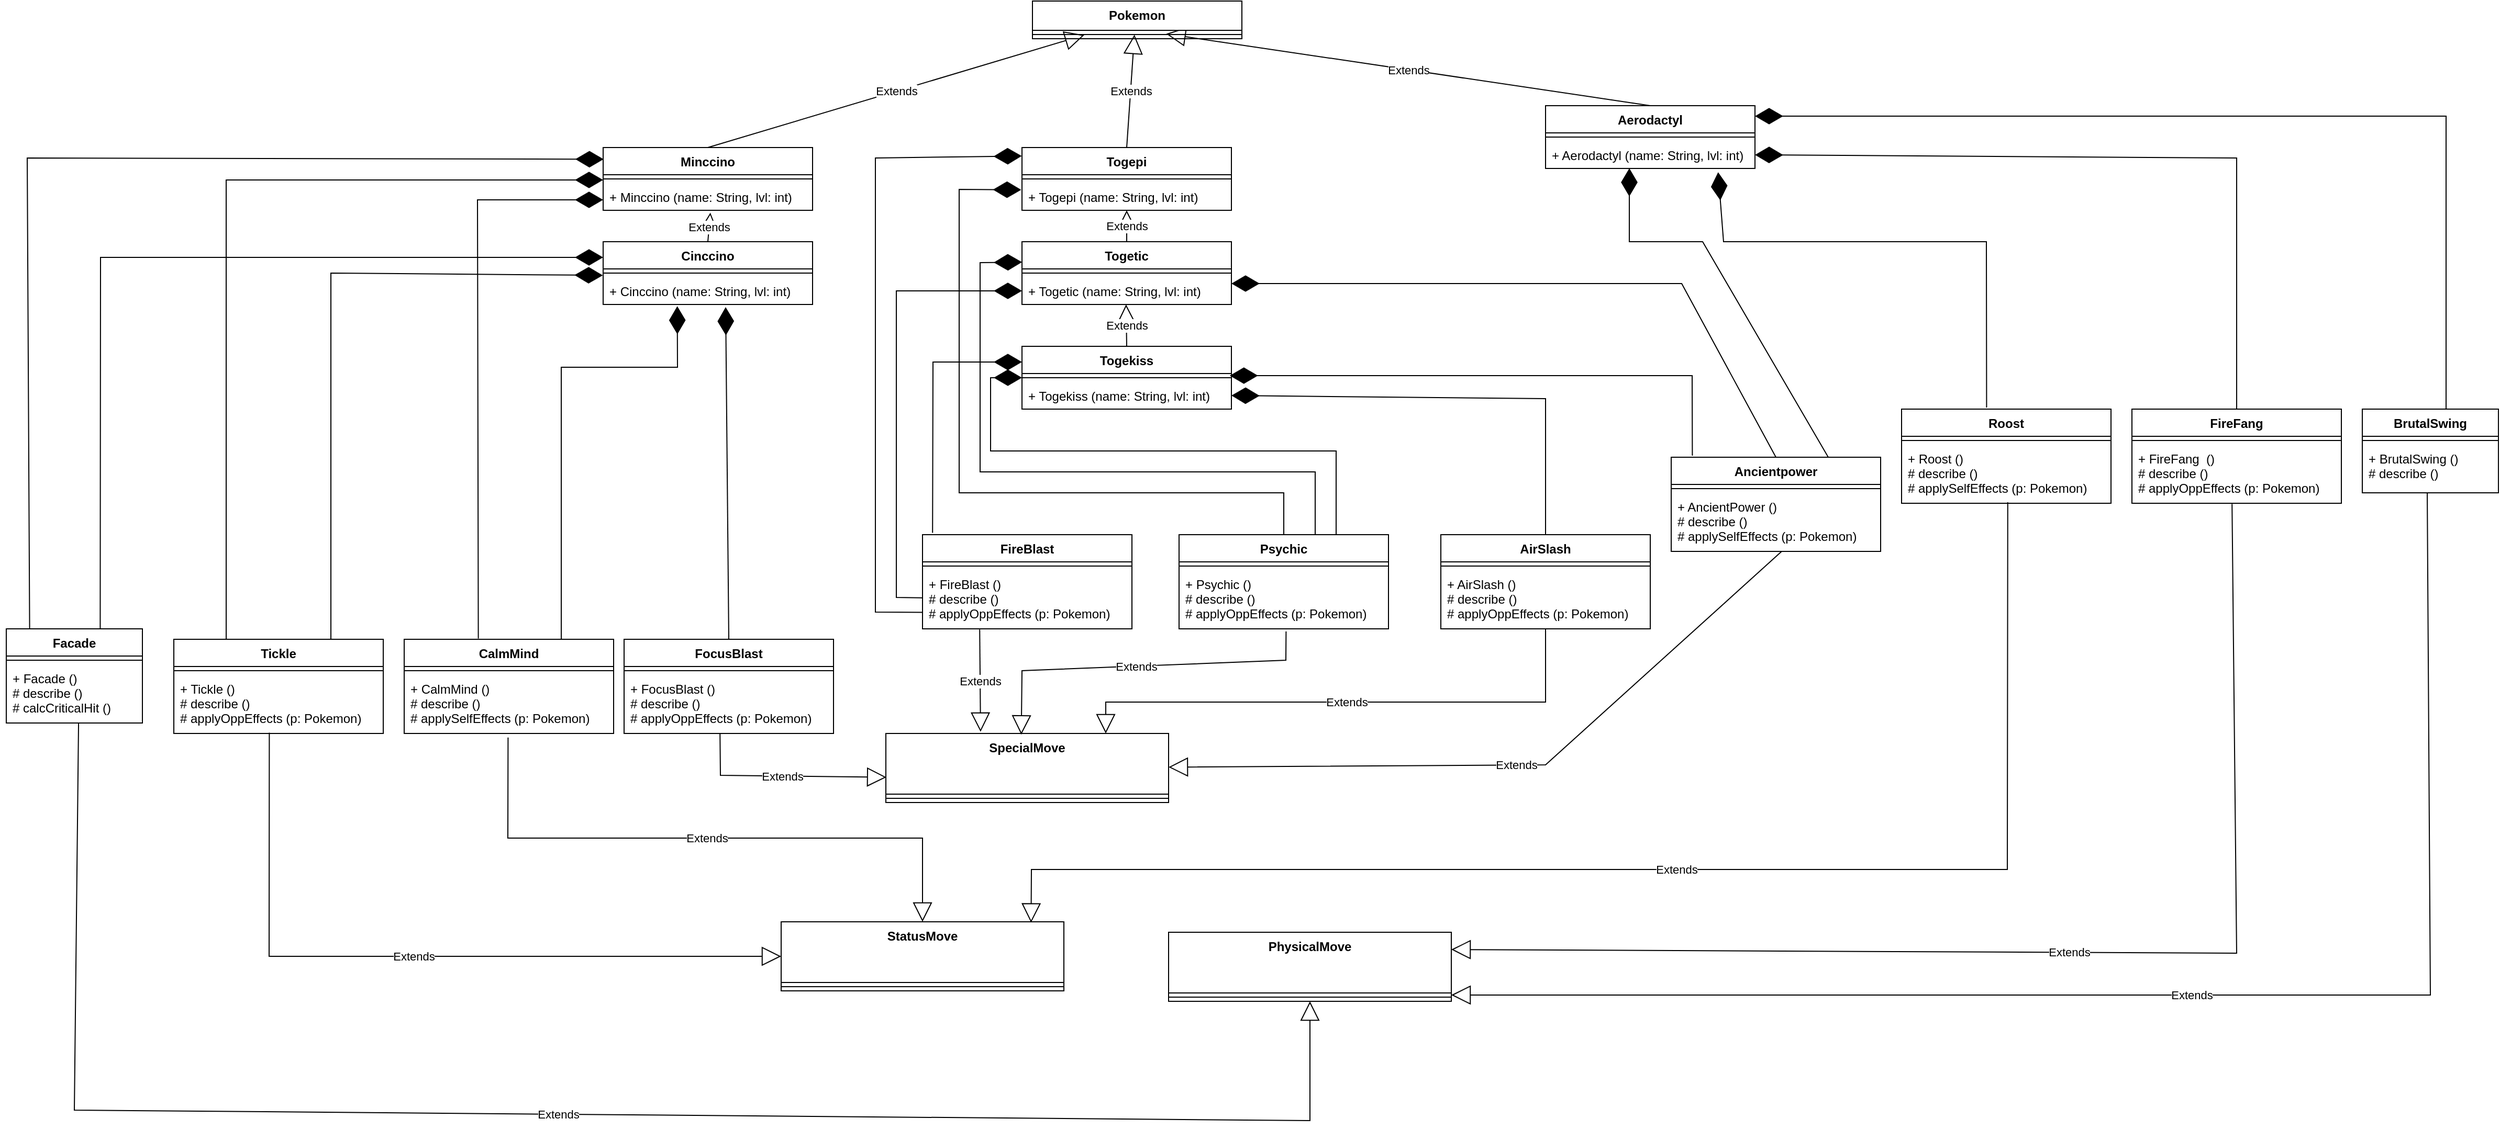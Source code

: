 <mxfile version="20.5.3" type="device"><diagram id="C5RBs43oDa-KdzZeNtuy" name="Page-1"><mxGraphModel dx="2428" dy="1857" grid="1" gridSize="10" guides="1" tooltips="1" connect="1" arrows="1" fold="1" page="1" pageScale="1" pageWidth="827" pageHeight="1169" math="0" shadow="0"><root><mxCell id="WIyWlLk6GJQsqaUBKTNV-0"/><mxCell id="WIyWlLk6GJQsqaUBKTNV-1" parent="WIyWlLk6GJQsqaUBKTNV-0"/><mxCell id="sZop3f6dCUWqyC-jb90x-1" value="Extends" style="endArrow=block;endSize=16;endFill=0;html=1;rounded=0;entryX=0.639;entryY=0.42;entryDx=0;entryDy=0;exitX=0.5;exitY=0;exitDx=0;exitDy=0;entryPerimeter=0;" edge="1" parent="WIyWlLk6GJQsqaUBKTNV-1" source="sZop3f6dCUWqyC-jb90x-2" target="sZop3f6dCUWqyC-jb90x-39"><mxGeometry width="160" relative="1" as="geometry"><mxPoint x="385" y="-940" as="sourcePoint"/><mxPoint x="298.8" y="-1069.428" as="targetPoint"/></mxGeometry></mxCell><mxCell id="sZop3f6dCUWqyC-jb90x-2" value="Aerodactyl" style="swimlane;fontStyle=1;align=center;verticalAlign=top;childLayout=stackLayout;horizontal=1;startSize=26;horizontalStack=0;resizeParent=1;resizeParentMax=0;resizeLast=0;collapsible=1;marginBottom=0;" vertex="1" parent="WIyWlLk6GJQsqaUBKTNV-1"><mxGeometry x="660" y="-1010" width="200" height="60" as="geometry"><mxRectangle x="230" y="630" width="100" height="30" as="alternateBounds"/></mxGeometry></mxCell><mxCell id="sZop3f6dCUWqyC-jb90x-4" value="" style="line;strokeWidth=1;fillColor=none;align=left;verticalAlign=middle;spacingTop=-1;spacingLeft=3;spacingRight=3;rotatable=0;labelPosition=right;points=[];portConstraint=eastwest;strokeColor=inherit;" vertex="1" parent="sZop3f6dCUWqyC-jb90x-2"><mxGeometry y="26" width="200" height="8" as="geometry"/></mxCell><mxCell id="sZop3f6dCUWqyC-jb90x-5" value="+ Aerodactyl (name: String, lvl: int)" style="text;strokeColor=none;fillColor=none;align=left;verticalAlign=top;spacingLeft=4;spacingRight=4;overflow=hidden;rotatable=0;points=[[0,0.5],[1,0.5]];portConstraint=eastwest;" vertex="1" parent="sZop3f6dCUWqyC-jb90x-2"><mxGeometry y="34" width="200" height="26" as="geometry"/></mxCell><mxCell id="sZop3f6dCUWqyC-jb90x-11" value="Minccino" style="swimlane;fontStyle=1;align=center;verticalAlign=top;childLayout=stackLayout;horizontal=1;startSize=26;horizontalStack=0;resizeParent=1;resizeParentMax=0;resizeLast=0;collapsible=1;marginBottom=0;" vertex="1" parent="WIyWlLk6GJQsqaUBKTNV-1"><mxGeometry x="-240" y="-970" width="200" height="60" as="geometry"><mxRectangle x="230" y="630" width="100" height="30" as="alternateBounds"/></mxGeometry></mxCell><mxCell id="sZop3f6dCUWqyC-jb90x-12" value="" style="line;strokeWidth=1;fillColor=none;align=left;verticalAlign=middle;spacingTop=-1;spacingLeft=3;spacingRight=3;rotatable=0;labelPosition=right;points=[];portConstraint=eastwest;strokeColor=inherit;" vertex="1" parent="sZop3f6dCUWqyC-jb90x-11"><mxGeometry y="26" width="200" height="8" as="geometry"/></mxCell><mxCell id="sZop3f6dCUWqyC-jb90x-13" value="+ Minccino (name: String, lvl: int)" style="text;strokeColor=none;fillColor=none;align=left;verticalAlign=top;spacingLeft=4;spacingRight=4;overflow=hidden;rotatable=0;points=[[0,0.5],[1,0.5]];portConstraint=eastwest;" vertex="1" parent="sZop3f6dCUWqyC-jb90x-11"><mxGeometry y="34" width="200" height="26" as="geometry"/></mxCell><mxCell id="sZop3f6dCUWqyC-jb90x-14" value="Extends" style="endArrow=block;endSize=16;endFill=0;html=1;rounded=0;exitX=0.5;exitY=0;exitDx=0;exitDy=0;entryX=0.247;entryY=0.563;entryDx=0;entryDy=0;entryPerimeter=0;" edge="1" parent="WIyWlLk6GJQsqaUBKTNV-1" source="sZop3f6dCUWqyC-jb90x-11" target="sZop3f6dCUWqyC-jb90x-39"><mxGeometry width="160" relative="1" as="geometry"><mxPoint x="458.38" y="-943" as="sourcePoint"/><mxPoint x="270" y="-1070" as="targetPoint"/></mxGeometry></mxCell><mxCell id="sZop3f6dCUWqyC-jb90x-15" value="Togepi" style="swimlane;fontStyle=1;align=center;verticalAlign=top;childLayout=stackLayout;horizontal=1;startSize=26;horizontalStack=0;resizeParent=1;resizeParentMax=0;resizeLast=0;collapsible=1;marginBottom=0;" vertex="1" parent="WIyWlLk6GJQsqaUBKTNV-1"><mxGeometry x="160" y="-970" width="200" height="60" as="geometry"><mxRectangle x="230" y="630" width="100" height="30" as="alternateBounds"/></mxGeometry></mxCell><mxCell id="sZop3f6dCUWqyC-jb90x-16" value="" style="line;strokeWidth=1;fillColor=none;align=left;verticalAlign=middle;spacingTop=-1;spacingLeft=3;spacingRight=3;rotatable=0;labelPosition=right;points=[];portConstraint=eastwest;strokeColor=inherit;" vertex="1" parent="sZop3f6dCUWqyC-jb90x-15"><mxGeometry y="26" width="200" height="8" as="geometry"/></mxCell><mxCell id="sZop3f6dCUWqyC-jb90x-17" value="+ Togepi (name: String, lvl: int)" style="text;strokeColor=none;fillColor=none;align=left;verticalAlign=top;spacingLeft=4;spacingRight=4;overflow=hidden;rotatable=0;points=[[0,0.5],[1,0.5]];portConstraint=eastwest;" vertex="1" parent="sZop3f6dCUWqyC-jb90x-15"><mxGeometry y="34" width="200" height="26" as="geometry"/></mxCell><mxCell id="sZop3f6dCUWqyC-jb90x-18" value="Extends" style="endArrow=block;endSize=16;endFill=0;html=1;rounded=0;exitX=0.5;exitY=0;exitDx=0;exitDy=0;entryX=0.487;entryY=0.522;entryDx=0;entryDy=0;entryPerimeter=0;" edge="1" parent="WIyWlLk6GJQsqaUBKTNV-1" source="sZop3f6dCUWqyC-jb90x-15" target="sZop3f6dCUWqyC-jb90x-39"><mxGeometry width="160" relative="1" as="geometry"><mxPoint x="100" y="-970" as="sourcePoint"/><mxPoint x="240" y="-1070" as="targetPoint"/></mxGeometry></mxCell><mxCell id="sZop3f6dCUWqyC-jb90x-19" value="Extends" style="endArrow=block;endSize=16;endFill=0;html=1;rounded=0;exitX=0.5;exitY=0;exitDx=0;exitDy=0;entryX=0.512;entryY=1.087;entryDx=0;entryDy=0;entryPerimeter=0;" edge="1" parent="WIyWlLk6GJQsqaUBKTNV-1" source="sZop3f6dCUWqyC-jb90x-28" target="sZop3f6dCUWqyC-jb90x-13"><mxGeometry width="160" relative="1" as="geometry"><mxPoint x="449.55" y="-770" as="sourcePoint"/><mxPoint x="640" y="-820" as="targetPoint"/></mxGeometry></mxCell><mxCell id="sZop3f6dCUWqyC-jb90x-20" value="Extends" style="endArrow=block;endSize=16;endFill=0;html=1;rounded=0;exitX=0.5;exitY=0;exitDx=0;exitDy=0;entryX=0.5;entryY=1;entryDx=0;entryDy=0;entryPerimeter=0;" edge="1" parent="WIyWlLk6GJQsqaUBKTNV-1" source="sZop3f6dCUWqyC-jb90x-24" target="sZop3f6dCUWqyC-jb90x-17"><mxGeometry width="160" relative="1" as="geometry"><mxPoint x="60" y="-780" as="sourcePoint"/><mxPoint x="110" y="-850" as="targetPoint"/></mxGeometry></mxCell><mxCell id="sZop3f6dCUWqyC-jb90x-24" value="Togetic" style="swimlane;fontStyle=1;align=center;verticalAlign=top;childLayout=stackLayout;horizontal=1;startSize=26;horizontalStack=0;resizeParent=1;resizeParentMax=0;resizeLast=0;collapsible=1;marginBottom=0;" vertex="1" parent="WIyWlLk6GJQsqaUBKTNV-1"><mxGeometry x="160" y="-880" width="200" height="60" as="geometry"><mxRectangle x="230" y="630" width="100" height="30" as="alternateBounds"/></mxGeometry></mxCell><mxCell id="sZop3f6dCUWqyC-jb90x-25" value="" style="line;strokeWidth=1;fillColor=none;align=left;verticalAlign=middle;spacingTop=-1;spacingLeft=3;spacingRight=3;rotatable=0;labelPosition=right;points=[];portConstraint=eastwest;strokeColor=inherit;" vertex="1" parent="sZop3f6dCUWqyC-jb90x-24"><mxGeometry y="26" width="200" height="8" as="geometry"/></mxCell><mxCell id="sZop3f6dCUWqyC-jb90x-26" value="+ Togetic (name: String, lvl: int)" style="text;strokeColor=none;fillColor=none;align=left;verticalAlign=top;spacingLeft=4;spacingRight=4;overflow=hidden;rotatable=0;points=[[0,0.5],[1,0.5]];portConstraint=eastwest;" vertex="1" parent="sZop3f6dCUWqyC-jb90x-24"><mxGeometry y="34" width="200" height="26" as="geometry"/></mxCell><mxCell id="sZop3f6dCUWqyC-jb90x-28" value="Cinccino" style="swimlane;fontStyle=1;align=center;verticalAlign=top;childLayout=stackLayout;horizontal=1;startSize=26;horizontalStack=0;resizeParent=1;resizeParentMax=0;resizeLast=0;collapsible=1;marginBottom=0;" vertex="1" parent="WIyWlLk6GJQsqaUBKTNV-1"><mxGeometry x="-240" y="-880" width="200" height="60" as="geometry"><mxRectangle x="230" y="630" width="100" height="30" as="alternateBounds"/></mxGeometry></mxCell><mxCell id="sZop3f6dCUWqyC-jb90x-29" value="" style="line;strokeWidth=1;fillColor=none;align=left;verticalAlign=middle;spacingTop=-1;spacingLeft=3;spacingRight=3;rotatable=0;labelPosition=right;points=[];portConstraint=eastwest;strokeColor=inherit;" vertex="1" parent="sZop3f6dCUWqyC-jb90x-28"><mxGeometry y="26" width="200" height="8" as="geometry"/></mxCell><mxCell id="sZop3f6dCUWqyC-jb90x-30" value="+ Cinccino (name: String, lvl: int)" style="text;strokeColor=none;fillColor=none;align=left;verticalAlign=top;spacingLeft=4;spacingRight=4;overflow=hidden;rotatable=0;points=[[0,0.5],[1,0.5]];portConstraint=eastwest;fontStyle=0" vertex="1" parent="sZop3f6dCUWqyC-jb90x-28"><mxGeometry y="34" width="200" height="26" as="geometry"/></mxCell><mxCell id="sZop3f6dCUWqyC-jb90x-31" value="Extends" style="endArrow=block;endSize=16;endFill=0;html=1;rounded=0;entryX=0.497;entryY=1;entryDx=0;entryDy=0;entryPerimeter=0;exitX=0.5;exitY=0;exitDx=0;exitDy=0;" edge="1" parent="WIyWlLk6GJQsqaUBKTNV-1" source="sZop3f6dCUWqyC-jb90x-32" target="sZop3f6dCUWqyC-jb90x-26"><mxGeometry width="160" relative="1" as="geometry"><mxPoint x="80" y="-600" as="sourcePoint"/><mxPoint x="90" y="-680" as="targetPoint"/></mxGeometry></mxCell><mxCell id="sZop3f6dCUWqyC-jb90x-32" value="Togekiss" style="swimlane;fontStyle=1;align=center;verticalAlign=top;childLayout=stackLayout;horizontal=1;startSize=26;horizontalStack=0;resizeParent=1;resizeParentMax=0;resizeLast=0;collapsible=1;marginBottom=0;" vertex="1" parent="WIyWlLk6GJQsqaUBKTNV-1"><mxGeometry x="160" y="-780" width="200" height="60" as="geometry"><mxRectangle x="230" y="630" width="100" height="30" as="alternateBounds"/></mxGeometry></mxCell><mxCell id="sZop3f6dCUWqyC-jb90x-33" value="" style="line;strokeWidth=1;fillColor=none;align=left;verticalAlign=middle;spacingTop=-1;spacingLeft=3;spacingRight=3;rotatable=0;labelPosition=right;points=[];portConstraint=eastwest;strokeColor=inherit;" vertex="1" parent="sZop3f6dCUWqyC-jb90x-32"><mxGeometry y="26" width="200" height="8" as="geometry"/></mxCell><mxCell id="sZop3f6dCUWqyC-jb90x-34" value="+ Togekiss (name: String, lvl: int)" style="text;strokeColor=none;fillColor=none;align=left;verticalAlign=top;spacingLeft=4;spacingRight=4;overflow=hidden;rotatable=0;points=[[0,0.5],[1,0.5]];portConstraint=eastwest;" vertex="1" parent="sZop3f6dCUWqyC-jb90x-32"><mxGeometry y="34" width="200" height="26" as="geometry"/></mxCell><mxCell id="sZop3f6dCUWqyC-jb90x-38" value="Pokemon" style="swimlane;fontStyle=1;align=center;verticalAlign=top;childLayout=stackLayout;horizontal=1;startSize=28;horizontalStack=0;resizeParent=1;resizeParentMax=0;resizeLast=0;collapsible=1;marginBottom=0;" vertex="1" parent="WIyWlLk6GJQsqaUBKTNV-1"><mxGeometry x="170" y="-1110" width="200" height="36" as="geometry"><mxRectangle x="230" y="630" width="100" height="30" as="alternateBounds"/></mxGeometry></mxCell><mxCell id="sZop3f6dCUWqyC-jb90x-39" value="" style="line;strokeWidth=1;fillColor=none;align=left;verticalAlign=middle;spacingTop=-1;spacingLeft=3;spacingRight=3;rotatable=0;labelPosition=right;points=[];portConstraint=eastwest;strokeColor=inherit;" vertex="1" parent="sZop3f6dCUWqyC-jb90x-38"><mxGeometry y="28" width="200" height="8" as="geometry"/></mxCell><mxCell id="sZop3f6dCUWqyC-jb90x-41" value="PhysicalMove" style="swimlane;fontStyle=1;align=center;verticalAlign=top;childLayout=stackLayout;horizontal=1;startSize=58;horizontalStack=0;resizeParent=1;resizeParentMax=0;resizeLast=0;collapsible=1;marginBottom=0;" vertex="1" parent="WIyWlLk6GJQsqaUBKTNV-1"><mxGeometry x="300" y="-220" width="270" height="66" as="geometry"><mxRectangle x="230" y="630" width="100" height="30" as="alternateBounds"/></mxGeometry></mxCell><mxCell id="sZop3f6dCUWqyC-jb90x-42" value="" style="line;strokeWidth=1;fillColor=none;align=left;verticalAlign=middle;spacingTop=-1;spacingLeft=3;spacingRight=3;rotatable=0;labelPosition=right;points=[];portConstraint=eastwest;strokeColor=inherit;" vertex="1" parent="sZop3f6dCUWqyC-jb90x-41"><mxGeometry y="58" width="270" height="8" as="geometry"/></mxCell><mxCell id="sZop3f6dCUWqyC-jb90x-51" value="StatusMove" style="swimlane;fontStyle=1;align=center;verticalAlign=top;childLayout=stackLayout;horizontal=1;startSize=58;horizontalStack=0;resizeParent=1;resizeParentMax=0;resizeLast=0;collapsible=1;marginBottom=0;" vertex="1" parent="WIyWlLk6GJQsqaUBKTNV-1"><mxGeometry x="-70" y="-230" width="270" height="66" as="geometry"><mxRectangle x="230" y="630" width="100" height="30" as="alternateBounds"/></mxGeometry></mxCell><mxCell id="sZop3f6dCUWqyC-jb90x-52" value="" style="line;strokeWidth=1;fillColor=none;align=left;verticalAlign=middle;spacingTop=-1;spacingLeft=3;spacingRight=3;rotatable=0;labelPosition=right;points=[];portConstraint=eastwest;strokeColor=inherit;" vertex="1" parent="sZop3f6dCUWqyC-jb90x-51"><mxGeometry y="58" width="270" height="8" as="geometry"/></mxCell><mxCell id="sZop3f6dCUWqyC-jb90x-65" value="Roost" style="swimlane;fontStyle=1;align=center;verticalAlign=top;childLayout=stackLayout;horizontal=1;startSize=26;horizontalStack=0;resizeParent=1;resizeParentMax=0;resizeLast=0;collapsible=1;marginBottom=0;" vertex="1" parent="WIyWlLk6GJQsqaUBKTNV-1"><mxGeometry x="1000" y="-720" width="200" height="90" as="geometry"><mxRectangle x="230" y="630" width="100" height="30" as="alternateBounds"/></mxGeometry></mxCell><mxCell id="sZop3f6dCUWqyC-jb90x-66" value="" style="line;strokeWidth=1;fillColor=none;align=left;verticalAlign=middle;spacingTop=-1;spacingLeft=3;spacingRight=3;rotatable=0;labelPosition=right;points=[];portConstraint=eastwest;strokeColor=inherit;" vertex="1" parent="sZop3f6dCUWqyC-jb90x-65"><mxGeometry y="26" width="200" height="8" as="geometry"/></mxCell><mxCell id="sZop3f6dCUWqyC-jb90x-67" value="+ Roost ()&#10;# describe ()&#10;# applySelfEffects (p: Pokemon)" style="text;strokeColor=none;fillColor=none;align=left;verticalAlign=top;spacingLeft=4;spacingRight=4;overflow=hidden;rotatable=0;points=[[0,0.5],[1,0.5]];portConstraint=eastwest;" vertex="1" parent="sZop3f6dCUWqyC-jb90x-65"><mxGeometry y="34" width="200" height="56" as="geometry"/></mxCell><mxCell id="sZop3f6dCUWqyC-jb90x-70" value="Extends" style="endArrow=block;endSize=16;endFill=0;html=1;rounded=0;exitX=0.507;exitY=0.983;exitDx=0;exitDy=0;exitPerimeter=0;entryX=0.884;entryY=0.012;entryDx=0;entryDy=0;entryPerimeter=0;" edge="1" parent="WIyWlLk6GJQsqaUBKTNV-1" source="sZop3f6dCUWqyC-jb90x-67" target="sZop3f6dCUWqyC-jb90x-51"><mxGeometry width="160" relative="1" as="geometry"><mxPoint x="1302.2" y="-761.36" as="sourcePoint"/><mxPoint x="760" y="-140" as="targetPoint"/><Array as="points"><mxPoint x="1101" y="-280"/><mxPoint x="169" y="-280"/></Array></mxGeometry></mxCell><mxCell id="sZop3f6dCUWqyC-jb90x-76" value="Ancientpower" style="swimlane;fontStyle=1;align=center;verticalAlign=top;childLayout=stackLayout;horizontal=1;startSize=26;horizontalStack=0;resizeParent=1;resizeParentMax=0;resizeLast=0;collapsible=1;marginBottom=0;" vertex="1" parent="WIyWlLk6GJQsqaUBKTNV-1"><mxGeometry x="780" y="-674" width="200" height="90" as="geometry"><mxRectangle x="230" y="630" width="100" height="30" as="alternateBounds"/></mxGeometry></mxCell><mxCell id="sZop3f6dCUWqyC-jb90x-77" value="" style="line;strokeWidth=1;fillColor=none;align=left;verticalAlign=middle;spacingTop=-1;spacingLeft=3;spacingRight=3;rotatable=0;labelPosition=right;points=[];portConstraint=eastwest;strokeColor=inherit;" vertex="1" parent="sZop3f6dCUWqyC-jb90x-76"><mxGeometry y="26" width="200" height="8" as="geometry"/></mxCell><mxCell id="sZop3f6dCUWqyC-jb90x-78" value="+ AncientPower ()&#10;# describe ()&#10;# applySelfEffects (p: Pokemon)" style="text;strokeColor=none;fillColor=none;align=left;verticalAlign=top;spacingLeft=4;spacingRight=4;overflow=hidden;rotatable=0;points=[[0,0.5],[1,0.5]];portConstraint=eastwest;" vertex="1" parent="sZop3f6dCUWqyC-jb90x-76"><mxGeometry y="34" width="200" height="56" as="geometry"/></mxCell><mxCell id="sZop3f6dCUWqyC-jb90x-79" value="SpecialMove&#10;" style="swimlane;fontStyle=1;align=center;verticalAlign=top;childLayout=stackLayout;horizontal=1;startSize=58;horizontalStack=0;resizeParent=1;resizeParentMax=0;resizeLast=0;collapsible=1;marginBottom=0;" vertex="1" parent="WIyWlLk6GJQsqaUBKTNV-1"><mxGeometry x="30" y="-410" width="270" height="66" as="geometry"><mxRectangle x="230" y="630" width="100" height="30" as="alternateBounds"/></mxGeometry></mxCell><mxCell id="sZop3f6dCUWqyC-jb90x-80" value="" style="line;strokeWidth=1;fillColor=none;align=left;verticalAlign=middle;spacingTop=-1;spacingLeft=3;spacingRight=3;rotatable=0;labelPosition=right;points=[];portConstraint=eastwest;strokeColor=inherit;" vertex="1" parent="sZop3f6dCUWqyC-jb90x-79"><mxGeometry y="58" width="270" height="8" as="geometry"/></mxCell><mxCell id="sZop3f6dCUWqyC-jb90x-82" value="Extends" style="endArrow=block;endSize=16;endFill=0;html=1;rounded=0;exitX=0.528;exitY=0.998;exitDx=0;exitDy=0;exitPerimeter=0;" edge="1" parent="WIyWlLk6GJQsqaUBKTNV-1" source="sZop3f6dCUWqyC-jb90x-78" target="sZop3f6dCUWqyC-jb90x-79"><mxGeometry width="160" relative="1" as="geometry"><mxPoint x="1141.8" y="-992.16" as="sourcePoint"/><mxPoint x="300" y="-370" as="targetPoint"/><Array as="points"><mxPoint x="660" y="-380"/></Array></mxGeometry></mxCell><mxCell id="sZop3f6dCUWqyC-jb90x-83" value="FireFang" style="swimlane;fontStyle=1;align=center;verticalAlign=top;childLayout=stackLayout;horizontal=1;startSize=26;horizontalStack=0;resizeParent=1;resizeParentMax=0;resizeLast=0;collapsible=1;marginBottom=0;" vertex="1" parent="WIyWlLk6GJQsqaUBKTNV-1"><mxGeometry x="1220" y="-720" width="200" height="90" as="geometry"><mxRectangle x="230" y="630" width="100" height="30" as="alternateBounds"/></mxGeometry></mxCell><mxCell id="sZop3f6dCUWqyC-jb90x-84" value="" style="line;strokeWidth=1;fillColor=none;align=left;verticalAlign=middle;spacingTop=-1;spacingLeft=3;spacingRight=3;rotatable=0;labelPosition=right;points=[];portConstraint=eastwest;strokeColor=inherit;" vertex="1" parent="sZop3f6dCUWqyC-jb90x-83"><mxGeometry y="26" width="200" height="8" as="geometry"/></mxCell><mxCell id="sZop3f6dCUWqyC-jb90x-85" value="+ FireFang  ()&#10;# describe ()&#10;# applyOppEffects (p: Pokemon)" style="text;strokeColor=none;fillColor=none;align=left;verticalAlign=top;spacingLeft=4;spacingRight=4;overflow=hidden;rotatable=0;points=[[0,0.5],[1,0.5]];portConstraint=eastwest;" vertex="1" parent="sZop3f6dCUWqyC-jb90x-83"><mxGeometry y="34" width="200" height="56" as="geometry"/></mxCell><mxCell id="sZop3f6dCUWqyC-jb90x-87" value="Extends" style="endArrow=block;endSize=16;endFill=0;html=1;rounded=0;exitX=0.478;exitY=1.011;exitDx=0;exitDy=0;exitPerimeter=0;entryX=1;entryY=0.25;entryDx=0;entryDy=0;" edge="1" parent="WIyWlLk6GJQsqaUBKTNV-1" source="sZop3f6dCUWqyC-jb90x-85" target="sZop3f6dCUWqyC-jb90x-41"><mxGeometry width="160" relative="1" as="geometry"><mxPoint x="491.2" y="-228.096" as="sourcePoint"/><mxPoint x="442.85" y="-98.812" as="targetPoint"/><Array as="points"><mxPoint x="1320" y="-200"/></Array></mxGeometry></mxCell><mxCell id="sZop3f6dCUWqyC-jb90x-88" value="BrutalSwing" style="swimlane;fontStyle=1;align=center;verticalAlign=top;childLayout=stackLayout;horizontal=1;startSize=26;horizontalStack=0;resizeParent=1;resizeParentMax=0;resizeLast=0;collapsible=1;marginBottom=0;" vertex="1" parent="WIyWlLk6GJQsqaUBKTNV-1"><mxGeometry x="1440" y="-720" width="130" height="80" as="geometry"><mxRectangle x="230" y="630" width="100" height="30" as="alternateBounds"/></mxGeometry></mxCell><mxCell id="sZop3f6dCUWqyC-jb90x-89" value="" style="line;strokeWidth=1;fillColor=none;align=left;verticalAlign=middle;spacingTop=-1;spacingLeft=3;spacingRight=3;rotatable=0;labelPosition=right;points=[];portConstraint=eastwest;strokeColor=inherit;" vertex="1" parent="sZop3f6dCUWqyC-jb90x-88"><mxGeometry y="26" width="130" height="8" as="geometry"/></mxCell><mxCell id="sZop3f6dCUWqyC-jb90x-90" value="+ BrutalSwing ()&#10;# describe ()" style="text;strokeColor=none;fillColor=none;align=left;verticalAlign=top;spacingLeft=4;spacingRight=4;overflow=hidden;rotatable=0;points=[[0,0.5],[1,0.5]];portConstraint=eastwest;" vertex="1" parent="sZop3f6dCUWqyC-jb90x-88"><mxGeometry y="34" width="130" height="46" as="geometry"/></mxCell><mxCell id="sZop3f6dCUWqyC-jb90x-91" value="Extends" style="endArrow=block;endSize=16;endFill=0;html=1;rounded=0;exitX=0.477;exitY=1.004;exitDx=0;exitDy=0;exitPerimeter=0;" edge="1" parent="WIyWlLk6GJQsqaUBKTNV-1" source="sZop3f6dCUWqyC-jb90x-90"><mxGeometry width="160" relative="1" as="geometry"><mxPoint x="920" y="-200" as="sourcePoint"/><mxPoint x="570" y="-160" as="targetPoint"/><Array as="points"><mxPoint x="1505" y="-160"/></Array></mxGeometry></mxCell><mxCell id="sZop3f6dCUWqyC-jb90x-97" value="FocusBlast&#10;" style="swimlane;fontStyle=1;align=center;verticalAlign=top;childLayout=stackLayout;horizontal=1;startSize=26;horizontalStack=0;resizeParent=1;resizeParentMax=0;resizeLast=0;collapsible=1;marginBottom=0;" vertex="1" parent="WIyWlLk6GJQsqaUBKTNV-1"><mxGeometry x="-220" y="-500" width="200" height="90" as="geometry"><mxRectangle x="230" y="630" width="100" height="30" as="alternateBounds"/></mxGeometry></mxCell><mxCell id="sZop3f6dCUWqyC-jb90x-98" value="" style="line;strokeWidth=1;fillColor=none;align=left;verticalAlign=middle;spacingTop=-1;spacingLeft=3;spacingRight=3;rotatable=0;labelPosition=right;points=[];portConstraint=eastwest;strokeColor=inherit;" vertex="1" parent="sZop3f6dCUWqyC-jb90x-97"><mxGeometry y="26" width="200" height="8" as="geometry"/></mxCell><mxCell id="sZop3f6dCUWqyC-jb90x-99" value="+ FocusBlast ()&#10;# describe ()&#10;# applyOppEffects (p: Pokemon)" style="text;strokeColor=none;fillColor=none;align=left;verticalAlign=top;spacingLeft=4;spacingRight=4;overflow=hidden;rotatable=0;points=[[0,0.5],[1,0.5]];portConstraint=eastwest;" vertex="1" parent="sZop3f6dCUWqyC-jb90x-97"><mxGeometry y="34" width="200" height="56" as="geometry"/></mxCell><mxCell id="sZop3f6dCUWqyC-jb90x-100" value="Extends" style="endArrow=block;endSize=16;endFill=0;html=1;rounded=0;exitX=0.458;exitY=0.995;exitDx=0;exitDy=0;exitPerimeter=0;entryX=0.002;entryY=0.634;entryDx=0;entryDy=0;entryPerimeter=0;" edge="1" parent="WIyWlLk6GJQsqaUBKTNV-1" source="sZop3f6dCUWqyC-jb90x-99" target="sZop3f6dCUWqyC-jb90x-79"><mxGeometry width="160" relative="1" as="geometry"><mxPoint x="-180" y="-270" as="sourcePoint"/><mxPoint x="24.01" y="-100.0" as="targetPoint"/><Array as="points"><mxPoint x="-128" y="-370"/></Array></mxGeometry></mxCell><mxCell id="sZop3f6dCUWqyC-jb90x-101" value="Facade" style="swimlane;fontStyle=1;align=center;verticalAlign=top;childLayout=stackLayout;horizontal=1;startSize=26;horizontalStack=0;resizeParent=1;resizeParentMax=0;resizeLast=0;collapsible=1;marginBottom=0;" vertex="1" parent="WIyWlLk6GJQsqaUBKTNV-1"><mxGeometry x="-810" y="-510" width="130" height="90" as="geometry"><mxRectangle x="230" y="630" width="100" height="30" as="alternateBounds"/></mxGeometry></mxCell><mxCell id="sZop3f6dCUWqyC-jb90x-102" value="" style="line;strokeWidth=1;fillColor=none;align=left;verticalAlign=middle;spacingTop=-1;spacingLeft=3;spacingRight=3;rotatable=0;labelPosition=right;points=[];portConstraint=eastwest;strokeColor=inherit;" vertex="1" parent="sZop3f6dCUWqyC-jb90x-101"><mxGeometry y="26" width="130" height="8" as="geometry"/></mxCell><mxCell id="sZop3f6dCUWqyC-jb90x-103" value="+ Facade ()&#10;# describe ()&#10;# calcCriticalHit ()" style="text;strokeColor=none;fillColor=none;align=left;verticalAlign=top;spacingLeft=4;spacingRight=4;overflow=hidden;rotatable=0;points=[[0,0.5],[1,0.5]];portConstraint=eastwest;" vertex="1" parent="sZop3f6dCUWqyC-jb90x-101"><mxGeometry y="34" width="130" height="56" as="geometry"/></mxCell><mxCell id="sZop3f6dCUWqyC-jb90x-104" value="Extends" style="endArrow=block;endSize=16;endFill=0;html=1;rounded=0;entryX=0.5;entryY=1;entryDx=0;entryDy=0;exitX=0.531;exitY=1;exitDx=0;exitDy=0;exitPerimeter=0;" edge="1" parent="WIyWlLk6GJQsqaUBKTNV-1" source="sZop3f6dCUWqyC-jb90x-103" target="sZop3f6dCUWqyC-jb90x-41"><mxGeometry width="160" relative="1" as="geometry"><mxPoint x="1190" y="-310" as="sourcePoint"/><mxPoint x="1055.31" y="-109.802" as="targetPoint"/><Array as="points"><mxPoint x="-745" y="-50"/><mxPoint x="435" y="-40"/><mxPoint x="435" y="-90"/></Array></mxGeometry></mxCell><mxCell id="sZop3f6dCUWqyC-jb90x-105" value="CalmMind" style="swimlane;fontStyle=1;align=center;verticalAlign=top;childLayout=stackLayout;horizontal=1;startSize=26;horizontalStack=0;resizeParent=1;resizeParentMax=0;resizeLast=0;collapsible=1;marginBottom=0;" vertex="1" parent="WIyWlLk6GJQsqaUBKTNV-1"><mxGeometry x="-430" y="-500" width="200" height="90" as="geometry"><mxRectangle x="230" y="630" width="100" height="30" as="alternateBounds"/></mxGeometry></mxCell><mxCell id="sZop3f6dCUWqyC-jb90x-106" value="" style="line;strokeWidth=1;fillColor=none;align=left;verticalAlign=middle;spacingTop=-1;spacingLeft=3;spacingRight=3;rotatable=0;labelPosition=right;points=[];portConstraint=eastwest;strokeColor=inherit;" vertex="1" parent="sZop3f6dCUWqyC-jb90x-105"><mxGeometry y="26" width="200" height="8" as="geometry"/></mxCell><mxCell id="sZop3f6dCUWqyC-jb90x-107" value="+ CalmMind ()&#10;# describe ()&#10;# applySelfEffects (p: Pokemon)" style="text;strokeColor=none;fillColor=none;align=left;verticalAlign=top;spacingLeft=4;spacingRight=4;overflow=hidden;rotatable=0;points=[[0,0.5],[1,0.5]];portConstraint=eastwest;" vertex="1" parent="sZop3f6dCUWqyC-jb90x-105"><mxGeometry y="34" width="200" height="56" as="geometry"/></mxCell><mxCell id="sZop3f6dCUWqyC-jb90x-108" value="Extends" style="endArrow=block;endSize=16;endFill=0;html=1;rounded=0;exitX=0.496;exitY=1.07;exitDx=0;exitDy=0;exitPerimeter=0;" edge="1" parent="WIyWlLk6GJQsqaUBKTNV-1" source="sZop3f6dCUWqyC-jb90x-107"><mxGeometry width="160" relative="1" as="geometry"><mxPoint x="991.2" y="-608.096" as="sourcePoint"/><mxPoint x="65" y="-230" as="targetPoint"/><Array as="points"><mxPoint x="-331" y="-310"/><mxPoint x="65" y="-310"/></Array></mxGeometry></mxCell><mxCell id="sZop3f6dCUWqyC-jb90x-111" value="Tickle" style="swimlane;fontStyle=1;align=center;verticalAlign=top;childLayout=stackLayout;horizontal=1;startSize=26;horizontalStack=0;resizeParent=1;resizeParentMax=0;resizeLast=0;collapsible=1;marginBottom=0;" vertex="1" parent="WIyWlLk6GJQsqaUBKTNV-1"><mxGeometry x="-650" y="-500" width="200" height="90" as="geometry"><mxRectangle x="230" y="630" width="100" height="30" as="alternateBounds"/></mxGeometry></mxCell><mxCell id="sZop3f6dCUWqyC-jb90x-112" value="" style="line;strokeWidth=1;fillColor=none;align=left;verticalAlign=middle;spacingTop=-1;spacingLeft=3;spacingRight=3;rotatable=0;labelPosition=right;points=[];portConstraint=eastwest;strokeColor=inherit;" vertex="1" parent="sZop3f6dCUWqyC-jb90x-111"><mxGeometry y="26" width="200" height="8" as="geometry"/></mxCell><mxCell id="sZop3f6dCUWqyC-jb90x-113" value="+ Tickle ()&#10;# describe ()&#10;# applyOppEffects (p: Pokemon)" style="text;strokeColor=none;fillColor=none;align=left;verticalAlign=top;spacingLeft=4;spacingRight=4;overflow=hidden;rotatable=0;points=[[0,0.5],[1,0.5]];portConstraint=eastwest;" vertex="1" parent="sZop3f6dCUWqyC-jb90x-111"><mxGeometry y="34" width="200" height="56" as="geometry"/></mxCell><mxCell id="sZop3f6dCUWqyC-jb90x-114" value="Extends" style="endArrow=block;endSize=16;endFill=0;html=1;rounded=0;entryX=0;entryY=0.5;entryDx=0;entryDy=0;exitX=0.456;exitY=0.987;exitDx=0;exitDy=0;exitPerimeter=0;" edge="1" parent="WIyWlLk6GJQsqaUBKTNV-1" source="sZop3f6dCUWqyC-jb90x-113" target="sZop3f6dCUWqyC-jb90x-51"><mxGeometry width="160" relative="1" as="geometry"><mxPoint x="560" y="-500" as="sourcePoint"/><mxPoint x="800.05" y="-109.142" as="targetPoint"/><Array as="points"><mxPoint x="-559" y="-197"/></Array></mxGeometry></mxCell><mxCell id="sZop3f6dCUWqyC-jb90x-115" value="Psychic" style="swimlane;fontStyle=1;align=center;verticalAlign=top;childLayout=stackLayout;horizontal=1;startSize=26;horizontalStack=0;resizeParent=1;resizeParentMax=0;resizeLast=0;collapsible=1;marginBottom=0;" vertex="1" parent="WIyWlLk6GJQsqaUBKTNV-1"><mxGeometry x="310" y="-600" width="200" height="90" as="geometry"><mxRectangle x="230" y="630" width="100" height="30" as="alternateBounds"/></mxGeometry></mxCell><mxCell id="sZop3f6dCUWqyC-jb90x-116" value="" style="line;strokeWidth=1;fillColor=none;align=left;verticalAlign=middle;spacingTop=-1;spacingLeft=3;spacingRight=3;rotatable=0;labelPosition=right;points=[];portConstraint=eastwest;strokeColor=inherit;" vertex="1" parent="sZop3f6dCUWqyC-jb90x-115"><mxGeometry y="26" width="200" height="8" as="geometry"/></mxCell><mxCell id="sZop3f6dCUWqyC-jb90x-117" value="+ Psychic ()&#10;# describe ()&#10;# applyOppEffects (p: Pokemon)" style="text;strokeColor=none;fillColor=none;align=left;verticalAlign=top;spacingLeft=4;spacingRight=4;overflow=hidden;rotatable=0;points=[[0,0.5],[1,0.5]];portConstraint=eastwest;" vertex="1" parent="sZop3f6dCUWqyC-jb90x-115"><mxGeometry y="34" width="200" height="56" as="geometry"/></mxCell><mxCell id="sZop3f6dCUWqyC-jb90x-118" value="Extends" style="endArrow=block;endSize=16;endFill=0;html=1;rounded=0;exitX=0.273;exitY=1.012;exitDx=0;exitDy=0;entryX=0.335;entryY=-0.024;entryDx=0;entryDy=0;entryPerimeter=0;exitPerimeter=0;" edge="1" parent="WIyWlLk6GJQsqaUBKTNV-1" source="sZop3f6dCUWqyC-jb90x-121" target="sZop3f6dCUWqyC-jb90x-79"><mxGeometry width="160" relative="1" as="geometry"><mxPoint x="-100.0" y="-270.28" as="sourcePoint"/><mxPoint x="152.65" y="-98.548" as="targetPoint"/><Array as="points"/></mxGeometry></mxCell><mxCell id="sZop3f6dCUWqyC-jb90x-119" value="FireBlast" style="swimlane;fontStyle=1;align=center;verticalAlign=top;childLayout=stackLayout;horizontal=1;startSize=26;horizontalStack=0;resizeParent=1;resizeParentMax=0;resizeLast=0;collapsible=1;marginBottom=0;" vertex="1" parent="WIyWlLk6GJQsqaUBKTNV-1"><mxGeometry x="65" y="-600" width="200" height="90" as="geometry"><mxRectangle x="230" y="630" width="100" height="30" as="alternateBounds"/></mxGeometry></mxCell><mxCell id="sZop3f6dCUWqyC-jb90x-120" value="" style="line;strokeWidth=1;fillColor=none;align=left;verticalAlign=middle;spacingTop=-1;spacingLeft=3;spacingRight=3;rotatable=0;labelPosition=right;points=[];portConstraint=eastwest;strokeColor=inherit;" vertex="1" parent="sZop3f6dCUWqyC-jb90x-119"><mxGeometry y="26" width="200" height="8" as="geometry"/></mxCell><mxCell id="sZop3f6dCUWqyC-jb90x-121" value="+ FireBlast ()&#10;# describe ()&#10;# applyOppEffects (p: Pokemon)" style="text;strokeColor=none;fillColor=none;align=left;verticalAlign=top;spacingLeft=4;spacingRight=4;overflow=hidden;rotatable=0;points=[[0,0.5],[1,0.5]];portConstraint=eastwest;" vertex="1" parent="sZop3f6dCUWqyC-jb90x-119"><mxGeometry y="34" width="200" height="56" as="geometry"/></mxCell><mxCell id="sZop3f6dCUWqyC-jb90x-122" value="Extends" style="endArrow=block;endSize=16;endFill=0;html=1;rounded=0;entryX=0.479;entryY=0.017;entryDx=0;entryDy=0;entryPerimeter=0;exitX=0.511;exitY=1.044;exitDx=0;exitDy=0;exitPerimeter=0;" edge="1" parent="WIyWlLk6GJQsqaUBKTNV-1" source="sZop3f6dCUWqyC-jb90x-117" target="sZop3f6dCUWqyC-jb90x-79"><mxGeometry width="160" relative="1" as="geometry"><mxPoint x="181.89" y="-279.34" as="sourcePoint"/><mxPoint x="240.0" y="-110.0" as="targetPoint"/><Array as="points"><mxPoint x="412" y="-480"/><mxPoint x="160" y="-470"/></Array></mxGeometry></mxCell><mxCell id="sZop3f6dCUWqyC-jb90x-123" value="AirSlash" style="swimlane;fontStyle=1;align=center;verticalAlign=top;childLayout=stackLayout;horizontal=1;startSize=26;horizontalStack=0;resizeParent=1;resizeParentMax=0;resizeLast=0;collapsible=1;marginBottom=0;" vertex="1" parent="WIyWlLk6GJQsqaUBKTNV-1"><mxGeometry x="560" y="-600" width="200" height="90" as="geometry"><mxRectangle x="230" y="630" width="100" height="30" as="alternateBounds"/></mxGeometry></mxCell><mxCell id="sZop3f6dCUWqyC-jb90x-124" value="" style="line;strokeWidth=1;fillColor=none;align=left;verticalAlign=middle;spacingTop=-1;spacingLeft=3;spacingRight=3;rotatable=0;labelPosition=right;points=[];portConstraint=eastwest;strokeColor=inherit;" vertex="1" parent="sZop3f6dCUWqyC-jb90x-123"><mxGeometry y="26" width="200" height="8" as="geometry"/></mxCell><mxCell id="sZop3f6dCUWqyC-jb90x-125" value="+ AirSlash ()&#10;# describe ()&#10;# applyOppEffects (p: Pokemon)" style="text;strokeColor=none;fillColor=none;align=left;verticalAlign=top;spacingLeft=4;spacingRight=4;overflow=hidden;rotatable=0;points=[[0,0.5],[1,0.5]];portConstraint=eastwest;" vertex="1" parent="sZop3f6dCUWqyC-jb90x-123"><mxGeometry y="34" width="200" height="56" as="geometry"/></mxCell><mxCell id="sZop3f6dCUWqyC-jb90x-126" value="Extends" style="endArrow=block;endSize=16;endFill=0;html=1;rounded=0;" edge="1" parent="WIyWlLk6GJQsqaUBKTNV-1"><mxGeometry width="160" relative="1" as="geometry"><mxPoint x="660" y="-510" as="sourcePoint"/><mxPoint x="240" y="-410" as="targetPoint"/><Array as="points"><mxPoint x="660" y="-440"/><mxPoint x="240" y="-440"/></Array></mxGeometry></mxCell><mxCell id="sZop3f6dCUWqyC-jb90x-141" value="" style="endArrow=diamondThin;endFill=1;endSize=24;html=1;rounded=0;" edge="1" parent="WIyWlLk6GJQsqaUBKTNV-1"><mxGeometry width="160" relative="1" as="geometry"><mxPoint x="1520" y="-720" as="sourcePoint"/><mxPoint x="860" y="-1000" as="targetPoint"/><Array as="points"><mxPoint x="1520" y="-1000"/></Array></mxGeometry></mxCell><mxCell id="sZop3f6dCUWqyC-jb90x-142" value="" style="endArrow=diamondThin;endFill=1;endSize=24;html=1;rounded=0;entryX=1;entryY=0.5;entryDx=0;entryDy=0;exitX=0.5;exitY=0;exitDx=0;exitDy=0;" edge="1" parent="WIyWlLk6GJQsqaUBKTNV-1" source="sZop3f6dCUWqyC-jb90x-83" target="sZop3f6dCUWqyC-jb90x-5"><mxGeometry width="160" relative="1" as="geometry"><mxPoint x="1574.37" y="-530.8" as="sourcePoint"/><mxPoint x="840" y="-930" as="targetPoint"/><Array as="points"><mxPoint x="1320" y="-960"/></Array></mxGeometry></mxCell><mxCell id="sZop3f6dCUWqyC-jb90x-143" value="" style="endArrow=diamondThin;endFill=1;endSize=24;html=1;rounded=0;entryX=0.824;entryY=1.138;entryDx=0;entryDy=0;entryPerimeter=0;exitX=0.406;exitY=-0.016;exitDx=0;exitDy=0;exitPerimeter=0;" edge="1" parent="WIyWlLk6GJQsqaUBKTNV-1" source="sZop3f6dCUWqyC-jb90x-65" target="sZop3f6dCUWqyC-jb90x-5"><mxGeometry width="160" relative="1" as="geometry"><mxPoint x="1380" y="-650" as="sourcePoint"/><mxPoint x="750.0" y="-895.606" as="targetPoint"/><Array as="points"><mxPoint x="1081" y="-880"/><mxPoint x="830" y="-880"/></Array></mxGeometry></mxCell><mxCell id="sZop3f6dCUWqyC-jb90x-144" value="" style="endArrow=diamondThin;endFill=1;endSize=24;html=1;rounded=0;entryX=0.4;entryY=0.993;entryDx=0;entryDy=0;entryPerimeter=0;exitX=0.75;exitY=0;exitDx=0;exitDy=0;" edge="1" parent="WIyWlLk6GJQsqaUBKTNV-1" source="sZop3f6dCUWqyC-jb90x-76" target="sZop3f6dCUWqyC-jb90x-5"><mxGeometry width="160" relative="1" as="geometry"><mxPoint x="1220" y="-710" as="sourcePoint"/><mxPoint x="769.2" y="-935.606" as="targetPoint"/><Array as="points"><mxPoint x="810" y="-880"/><mxPoint x="740" y="-880"/></Array></mxGeometry></mxCell><mxCell id="sZop3f6dCUWqyC-jb90x-149" value="" style="endArrow=diamondThin;endFill=1;endSize=24;html=1;rounded=0;exitX=0.5;exitY=0;exitDx=0;exitDy=0;" edge="1" parent="WIyWlLk6GJQsqaUBKTNV-1" source="sZop3f6dCUWqyC-jb90x-76"><mxGeometry width="160" relative="1" as="geometry"><mxPoint x="783.2" y="-640" as="sourcePoint"/><mxPoint x="360" y="-840" as="targetPoint"/><Array as="points"><mxPoint x="790" y="-840"/></Array></mxGeometry></mxCell><mxCell id="sZop3f6dCUWqyC-jb90x-150" value="" style="endArrow=diamondThin;endFill=1;endSize=24;html=1;rounded=0;entryX=0.992;entryY=0.25;entryDx=0;entryDy=0;entryPerimeter=0;exitX=0.101;exitY=-0.017;exitDx=0;exitDy=0;exitPerimeter=0;" edge="1" parent="WIyWlLk6GJQsqaUBKTNV-1" source="sZop3f6dCUWqyC-jb90x-76" target="sZop3f6dCUWqyC-jb90x-33"><mxGeometry width="160" relative="1" as="geometry"><mxPoint x="860" y="-570" as="sourcePoint"/><mxPoint x="359.2" y="-762.432" as="targetPoint"/><Array as="points"><mxPoint x="800" y="-752"/></Array></mxGeometry></mxCell><mxCell id="sZop3f6dCUWqyC-jb90x-151" value="" style="endArrow=diamondThin;endFill=1;endSize=24;html=1;rounded=0;entryX=1;entryY=0.5;entryDx=0;entryDy=0;exitX=0.5;exitY=0;exitDx=0;exitDy=0;" edge="1" parent="WIyWlLk6GJQsqaUBKTNV-1" source="sZop3f6dCUWqyC-jb90x-123" target="sZop3f6dCUWqyC-jb90x-34"><mxGeometry width="160" relative="1" as="geometry"><mxPoint x="810.0" y="-640.0" as="sourcePoint"/><mxPoint x="339.0" y="-740.902" as="targetPoint"/><Array as="points"><mxPoint x="660" y="-730"/></Array></mxGeometry></mxCell><mxCell id="sZop3f6dCUWqyC-jb90x-152" value="" style="endArrow=diamondThin;endFill=1;endSize=24;html=1;rounded=0;exitX=0.5;exitY=0;exitDx=0;exitDy=0;entryX=-0.004;entryY=0.246;entryDx=0;entryDy=0;entryPerimeter=0;" edge="1" parent="WIyWlLk6GJQsqaUBKTNV-1" source="sZop3f6dCUWqyC-jb90x-115" target="sZop3f6dCUWqyC-jb90x-17"><mxGeometry width="160" relative="1" as="geometry"><mxPoint x="397.2" y="-573.87" as="sourcePoint"/><mxPoint x="100" y="-950" as="targetPoint"/><Array as="points"><mxPoint x="410" y="-640"/><mxPoint x="100" y="-640"/><mxPoint x="100" y="-930"/></Array></mxGeometry></mxCell><mxCell id="sZop3f6dCUWqyC-jb90x-153" value="" style="endArrow=diamondThin;endFill=1;endSize=24;html=1;rounded=0;entryX=0;entryY=0.326;entryDx=0;entryDy=0;entryPerimeter=0;" edge="1" parent="WIyWlLk6GJQsqaUBKTNV-1" target="sZop3f6dCUWqyC-jb90x-24"><mxGeometry width="160" relative="1" as="geometry"><mxPoint x="440" y="-600" as="sourcePoint"/><mxPoint x="140" y="-880" as="targetPoint"/><Array as="points"><mxPoint x="440" y="-660"/><mxPoint x="120" y="-660"/><mxPoint x="120" y="-860"/></Array></mxGeometry></mxCell><mxCell id="sZop3f6dCUWqyC-jb90x-154" value="" style="endArrow=diamondThin;endFill=1;endSize=24;html=1;rounded=0;entryX=0;entryY=0.5;entryDx=0;entryDy=0;exitX=0.75;exitY=0;exitDx=0;exitDy=0;" edge="1" parent="WIyWlLk6GJQsqaUBKTNV-1" source="sZop3f6dCUWqyC-jb90x-115" target="sZop3f6dCUWqyC-jb90x-32"><mxGeometry width="160" relative="1" as="geometry"><mxPoint x="450.0" y="-590" as="sourcePoint"/><mxPoint x="175.0" y="-850" as="targetPoint"/><Array as="points"><mxPoint x="460" y="-680"/><mxPoint x="130" y="-680"/><mxPoint x="130" y="-750"/></Array></mxGeometry></mxCell><mxCell id="sZop3f6dCUWqyC-jb90x-155" value="" style="endArrow=diamondThin;endFill=1;endSize=24;html=1;rounded=0;exitX=-0.001;exitY=0.718;exitDx=0;exitDy=0;exitPerimeter=0;entryX=-0.001;entryY=0.135;entryDx=0;entryDy=0;entryPerimeter=0;" edge="1" parent="WIyWlLk6GJQsqaUBKTNV-1" source="sZop3f6dCUWqyC-jb90x-121" target="sZop3f6dCUWqyC-jb90x-15"><mxGeometry width="160" relative="1" as="geometry"><mxPoint x="193.2" y="-584" as="sourcePoint"/><mxPoint x="20" y="-972" as="targetPoint"/><Array as="points"><mxPoint x="20" y="-526"/><mxPoint x="20" y="-960"/></Array></mxGeometry></mxCell><mxCell id="sZop3f6dCUWqyC-jb90x-156" value="" style="endArrow=diamondThin;endFill=1;endSize=24;html=1;rounded=0;exitX=0.001;exitY=0.472;exitDx=0;exitDy=0;entryX=0;entryY=0.5;entryDx=0;entryDy=0;exitPerimeter=0;" edge="1" parent="WIyWlLk6GJQsqaUBKTNV-1" source="sZop3f6dCUWqyC-jb90x-121" target="sZop3f6dCUWqyC-jb90x-26"><mxGeometry width="160" relative="1" as="geometry"><mxPoint x="71.6" y="-516.408" as="sourcePoint"/><mxPoint x="169.8" y="-951.9" as="targetPoint"/><Array as="points"><mxPoint x="40" y="-540"/><mxPoint x="40" y="-833"/></Array></mxGeometry></mxCell><mxCell id="sZop3f6dCUWqyC-jb90x-157" value="" style="endArrow=diamondThin;endFill=1;endSize=24;html=1;rounded=0;exitX=0.048;exitY=-0.02;exitDx=0;exitDy=0;entryX=0;entryY=0.25;entryDx=0;entryDy=0;exitPerimeter=0;" edge="1" parent="WIyWlLk6GJQsqaUBKTNV-1" source="sZop3f6dCUWqyC-jb90x-119" target="sZop3f6dCUWqyC-jb90x-32"><mxGeometry width="160" relative="1" as="geometry"><mxPoint x="75.2" y="-529.568" as="sourcePoint"/><mxPoint x="170" y="-823" as="targetPoint"/><Array as="points"><mxPoint x="75" y="-765"/></Array></mxGeometry></mxCell><mxCell id="sZop3f6dCUWqyC-jb90x-158" value="" style="endArrow=diamondThin;endFill=1;endSize=24;html=1;rounded=0;exitX=0.048;exitY=-0.02;exitDx=0;exitDy=0;entryX=0.002;entryY=0.186;entryDx=0;entryDy=0;exitPerimeter=0;entryPerimeter=0;" edge="1" parent="WIyWlLk6GJQsqaUBKTNV-1" target="sZop3f6dCUWqyC-jb90x-11"><mxGeometry width="160" relative="1" as="geometry"><mxPoint x="-787.7" y="-510.0" as="sourcePoint"/><mxPoint x="-702.3" y="-673.2" as="targetPoint"/><Array as="points"><mxPoint x="-790" y="-960"/></Array></mxGeometry></mxCell><mxCell id="sZop3f6dCUWqyC-jb90x-159" value="" style="endArrow=diamondThin;endFill=1;endSize=24;html=1;rounded=0;exitX=0.69;exitY=0.005;exitDx=0;exitDy=0;entryX=0;entryY=0.25;entryDx=0;entryDy=0;exitPerimeter=0;" edge="1" parent="WIyWlLk6GJQsqaUBKTNV-1" source="sZop3f6dCUWqyC-jb90x-101" target="sZop3f6dCUWqyC-jb90x-28"><mxGeometry width="160" relative="1" as="geometry"><mxPoint x="-727.7" y="-500" as="sourcePoint"/><mxPoint x="-179.6" y="-948.84" as="targetPoint"/><Array as="points"><mxPoint x="-720" y="-865"/></Array></mxGeometry></mxCell><mxCell id="sZop3f6dCUWqyC-jb90x-160" value="" style="endArrow=diamondThin;endFill=1;endSize=24;html=1;rounded=0;exitX=0.25;exitY=0;exitDx=0;exitDy=0;" edge="1" parent="WIyWlLk6GJQsqaUBKTNV-1" source="sZop3f6dCUWqyC-jb90x-111"><mxGeometry width="160" relative="1" as="geometry"><mxPoint x="-767.7" y="-490" as="sourcePoint"/><mxPoint x="-240" y="-939" as="targetPoint"/><Array as="points"><mxPoint x="-600" y="-939"/></Array></mxGeometry></mxCell><mxCell id="sZop3f6dCUWqyC-jb90x-161" value="" style="endArrow=diamondThin;endFill=1;endSize=24;html=1;rounded=0;exitX=0.354;exitY=-0.009;exitDx=0;exitDy=0;exitPerimeter=0;" edge="1" parent="WIyWlLk6GJQsqaUBKTNV-1" source="sZop3f6dCUWqyC-jb90x-105"><mxGeometry width="160" relative="1" as="geometry"><mxPoint x="-757.7" y="-480" as="sourcePoint"/><mxPoint x="-240" y="-920" as="targetPoint"/><Array as="points"><mxPoint x="-360" y="-920"/></Array></mxGeometry></mxCell><mxCell id="sZop3f6dCUWqyC-jb90x-162" value="" style="endArrow=diamondThin;endFill=1;endSize=24;html=1;rounded=0;exitX=0.75;exitY=0;exitDx=0;exitDy=0;entryX=-0.002;entryY=0.767;entryDx=0;entryDy=0;entryPerimeter=0;" edge="1" parent="WIyWlLk6GJQsqaUBKTNV-1" source="sZop3f6dCUWqyC-jb90x-111" target="sZop3f6dCUWqyC-jb90x-29"><mxGeometry width="160" relative="1" as="geometry"><mxPoint x="-590" y="-490" as="sourcePoint"/><mxPoint x="-230" y="-929" as="targetPoint"/><Array as="points"><mxPoint x="-500" y="-850"/></Array></mxGeometry></mxCell><mxCell id="sZop3f6dCUWqyC-jb90x-163" value="" style="endArrow=diamondThin;endFill=1;endSize=24;html=1;rounded=0;exitX=0.75;exitY=0;exitDx=0;exitDy=0;entryX=0.354;entryY=1.061;entryDx=0;entryDy=0;entryPerimeter=0;" edge="1" parent="WIyWlLk6GJQsqaUBKTNV-1" source="sZop3f6dCUWqyC-jb90x-105" target="sZop3f6dCUWqyC-jb90x-30"><mxGeometry width="160" relative="1" as="geometry"><mxPoint x="-490" y="-490" as="sourcePoint"/><mxPoint x="-200" y="-760" as="targetPoint"/><Array as="points"><mxPoint x="-280" y="-760"/><mxPoint x="-169" y="-760"/></Array></mxGeometry></mxCell><mxCell id="sZop3f6dCUWqyC-jb90x-164" value="" style="endArrow=diamondThin;endFill=1;endSize=24;html=1;rounded=0;entryX=0.585;entryY=1.097;entryDx=0;entryDy=0;entryPerimeter=0;exitX=0.5;exitY=0;exitDx=0;exitDy=0;" edge="1" parent="WIyWlLk6GJQsqaUBKTNV-1" source="sZop3f6dCUWqyC-jb90x-97" target="sZop3f6dCUWqyC-jb90x-30"><mxGeometry width="160" relative="1" as="geometry"><mxPoint x="-80" y="-530" as="sourcePoint"/><mxPoint x="-64.7" y="-800.004" as="targetPoint"/><Array as="points"/></mxGeometry></mxCell></root></mxGraphModel></diagram></mxfile>